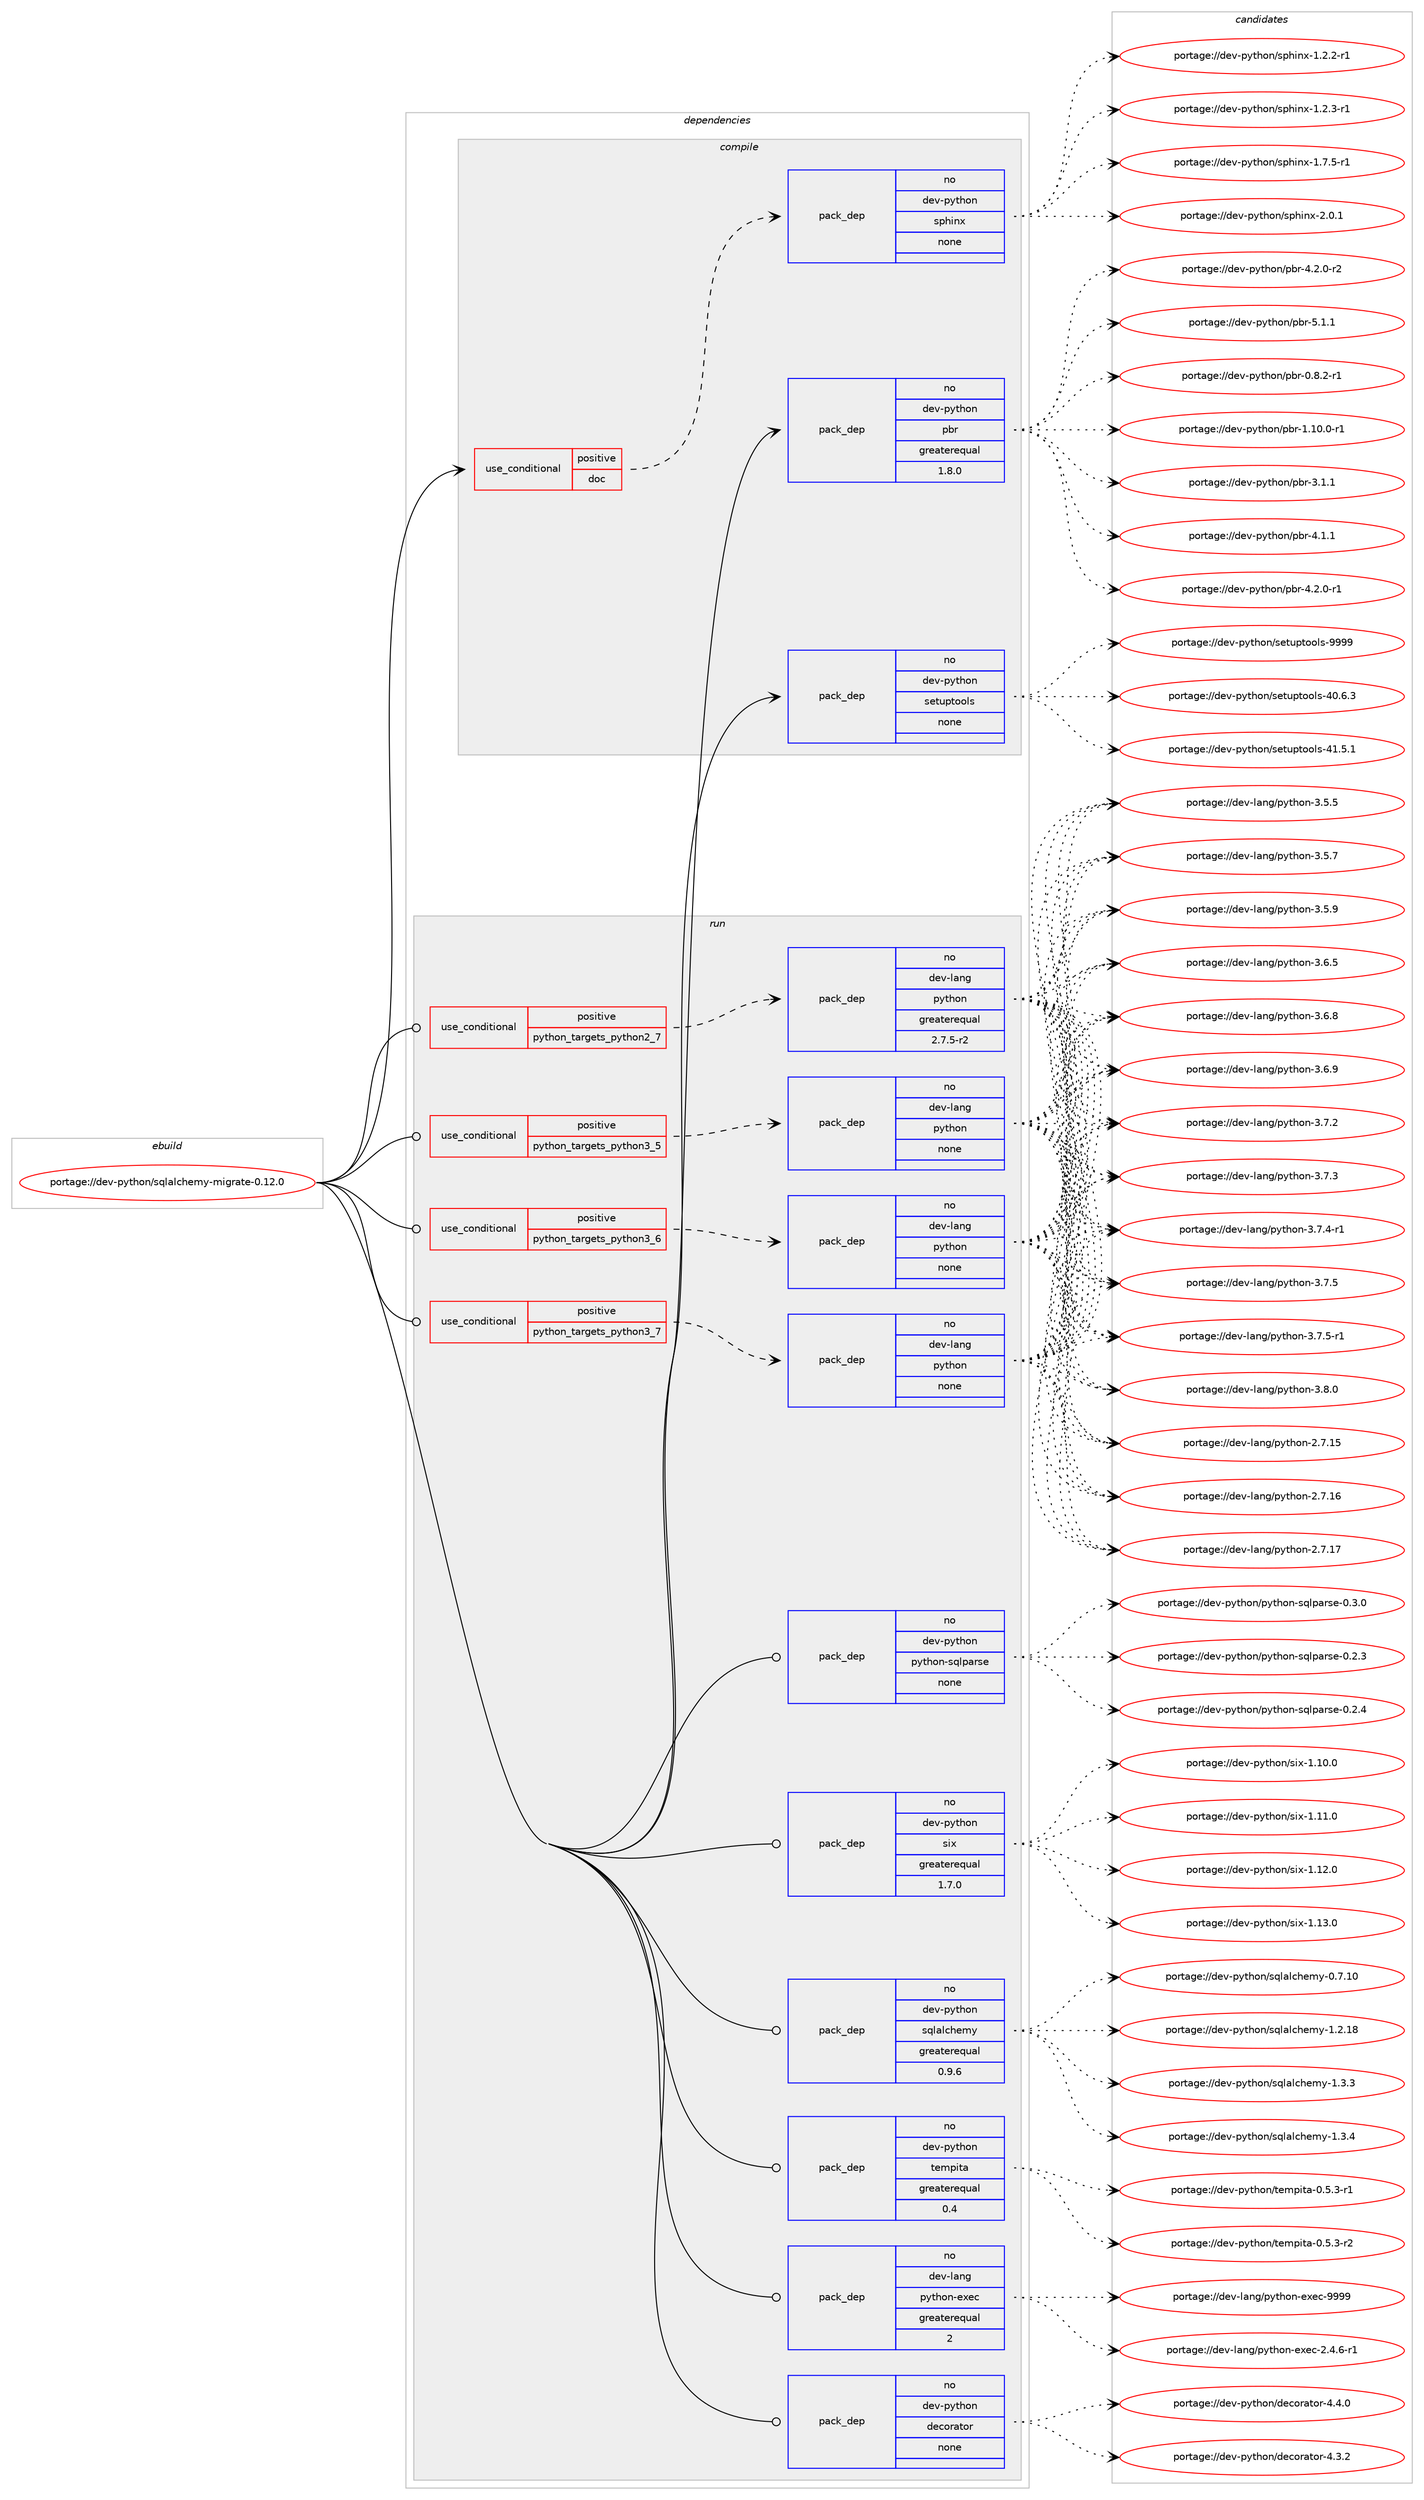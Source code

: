 digraph prolog {

# *************
# Graph options
# *************

newrank=true;
concentrate=true;
compound=true;
graph [rankdir=LR,fontname=Helvetica,fontsize=10,ranksep=1.5];#, ranksep=2.5, nodesep=0.2];
edge  [arrowhead=vee];
node  [fontname=Helvetica,fontsize=10];

# **********
# The ebuild
# **********

subgraph cluster_leftcol {
color=gray;
rank=same;
label=<<i>ebuild</i>>;
id [label="portage://dev-python/sqlalchemy-migrate-0.12.0", color=red, width=4, href="../dev-python/sqlalchemy-migrate-0.12.0.svg"];
}

# ****************
# The dependencies
# ****************

subgraph cluster_midcol {
color=gray;
label=<<i>dependencies</i>>;
subgraph cluster_compile {
fillcolor="#eeeeee";
style=filled;
label=<<i>compile</i>>;
subgraph cond39188 {
dependency173956 [label=<<TABLE BORDER="0" CELLBORDER="1" CELLSPACING="0" CELLPADDING="4"><TR><TD ROWSPAN="3" CELLPADDING="10">use_conditional</TD></TR><TR><TD>positive</TD></TR><TR><TD>doc</TD></TR></TABLE>>, shape=none, color=red];
subgraph pack131365 {
dependency173957 [label=<<TABLE BORDER="0" CELLBORDER="1" CELLSPACING="0" CELLPADDING="4" WIDTH="220"><TR><TD ROWSPAN="6" CELLPADDING="30">pack_dep</TD></TR><TR><TD WIDTH="110">no</TD></TR><TR><TD>dev-python</TD></TR><TR><TD>sphinx</TD></TR><TR><TD>none</TD></TR><TR><TD></TD></TR></TABLE>>, shape=none, color=blue];
}
dependency173956:e -> dependency173957:w [weight=20,style="dashed",arrowhead="vee"];
}
id:e -> dependency173956:w [weight=20,style="solid",arrowhead="vee"];
subgraph pack131366 {
dependency173958 [label=<<TABLE BORDER="0" CELLBORDER="1" CELLSPACING="0" CELLPADDING="4" WIDTH="220"><TR><TD ROWSPAN="6" CELLPADDING="30">pack_dep</TD></TR><TR><TD WIDTH="110">no</TD></TR><TR><TD>dev-python</TD></TR><TR><TD>pbr</TD></TR><TR><TD>greaterequal</TD></TR><TR><TD>1.8.0</TD></TR></TABLE>>, shape=none, color=blue];
}
id:e -> dependency173958:w [weight=20,style="solid",arrowhead="vee"];
subgraph pack131367 {
dependency173959 [label=<<TABLE BORDER="0" CELLBORDER="1" CELLSPACING="0" CELLPADDING="4" WIDTH="220"><TR><TD ROWSPAN="6" CELLPADDING="30">pack_dep</TD></TR><TR><TD WIDTH="110">no</TD></TR><TR><TD>dev-python</TD></TR><TR><TD>setuptools</TD></TR><TR><TD>none</TD></TR><TR><TD></TD></TR></TABLE>>, shape=none, color=blue];
}
id:e -> dependency173959:w [weight=20,style="solid",arrowhead="vee"];
}
subgraph cluster_compileandrun {
fillcolor="#eeeeee";
style=filled;
label=<<i>compile and run</i>>;
}
subgraph cluster_run {
fillcolor="#eeeeee";
style=filled;
label=<<i>run</i>>;
subgraph cond39189 {
dependency173960 [label=<<TABLE BORDER="0" CELLBORDER="1" CELLSPACING="0" CELLPADDING="4"><TR><TD ROWSPAN="3" CELLPADDING="10">use_conditional</TD></TR><TR><TD>positive</TD></TR><TR><TD>python_targets_python2_7</TD></TR></TABLE>>, shape=none, color=red];
subgraph pack131368 {
dependency173961 [label=<<TABLE BORDER="0" CELLBORDER="1" CELLSPACING="0" CELLPADDING="4" WIDTH="220"><TR><TD ROWSPAN="6" CELLPADDING="30">pack_dep</TD></TR><TR><TD WIDTH="110">no</TD></TR><TR><TD>dev-lang</TD></TR><TR><TD>python</TD></TR><TR><TD>greaterequal</TD></TR><TR><TD>2.7.5-r2</TD></TR></TABLE>>, shape=none, color=blue];
}
dependency173960:e -> dependency173961:w [weight=20,style="dashed",arrowhead="vee"];
}
id:e -> dependency173960:w [weight=20,style="solid",arrowhead="odot"];
subgraph cond39190 {
dependency173962 [label=<<TABLE BORDER="0" CELLBORDER="1" CELLSPACING="0" CELLPADDING="4"><TR><TD ROWSPAN="3" CELLPADDING="10">use_conditional</TD></TR><TR><TD>positive</TD></TR><TR><TD>python_targets_python3_5</TD></TR></TABLE>>, shape=none, color=red];
subgraph pack131369 {
dependency173963 [label=<<TABLE BORDER="0" CELLBORDER="1" CELLSPACING="0" CELLPADDING="4" WIDTH="220"><TR><TD ROWSPAN="6" CELLPADDING="30">pack_dep</TD></TR><TR><TD WIDTH="110">no</TD></TR><TR><TD>dev-lang</TD></TR><TR><TD>python</TD></TR><TR><TD>none</TD></TR><TR><TD></TD></TR></TABLE>>, shape=none, color=blue];
}
dependency173962:e -> dependency173963:w [weight=20,style="dashed",arrowhead="vee"];
}
id:e -> dependency173962:w [weight=20,style="solid",arrowhead="odot"];
subgraph cond39191 {
dependency173964 [label=<<TABLE BORDER="0" CELLBORDER="1" CELLSPACING="0" CELLPADDING="4"><TR><TD ROWSPAN="3" CELLPADDING="10">use_conditional</TD></TR><TR><TD>positive</TD></TR><TR><TD>python_targets_python3_6</TD></TR></TABLE>>, shape=none, color=red];
subgraph pack131370 {
dependency173965 [label=<<TABLE BORDER="0" CELLBORDER="1" CELLSPACING="0" CELLPADDING="4" WIDTH="220"><TR><TD ROWSPAN="6" CELLPADDING="30">pack_dep</TD></TR><TR><TD WIDTH="110">no</TD></TR><TR><TD>dev-lang</TD></TR><TR><TD>python</TD></TR><TR><TD>none</TD></TR><TR><TD></TD></TR></TABLE>>, shape=none, color=blue];
}
dependency173964:e -> dependency173965:w [weight=20,style="dashed",arrowhead="vee"];
}
id:e -> dependency173964:w [weight=20,style="solid",arrowhead="odot"];
subgraph cond39192 {
dependency173966 [label=<<TABLE BORDER="0" CELLBORDER="1" CELLSPACING="0" CELLPADDING="4"><TR><TD ROWSPAN="3" CELLPADDING="10">use_conditional</TD></TR><TR><TD>positive</TD></TR><TR><TD>python_targets_python3_7</TD></TR></TABLE>>, shape=none, color=red];
subgraph pack131371 {
dependency173967 [label=<<TABLE BORDER="0" CELLBORDER="1" CELLSPACING="0" CELLPADDING="4" WIDTH="220"><TR><TD ROWSPAN="6" CELLPADDING="30">pack_dep</TD></TR><TR><TD WIDTH="110">no</TD></TR><TR><TD>dev-lang</TD></TR><TR><TD>python</TD></TR><TR><TD>none</TD></TR><TR><TD></TD></TR></TABLE>>, shape=none, color=blue];
}
dependency173966:e -> dependency173967:w [weight=20,style="dashed",arrowhead="vee"];
}
id:e -> dependency173966:w [weight=20,style="solid",arrowhead="odot"];
subgraph pack131372 {
dependency173968 [label=<<TABLE BORDER="0" CELLBORDER="1" CELLSPACING="0" CELLPADDING="4" WIDTH="220"><TR><TD ROWSPAN="6" CELLPADDING="30">pack_dep</TD></TR><TR><TD WIDTH="110">no</TD></TR><TR><TD>dev-lang</TD></TR><TR><TD>python-exec</TD></TR><TR><TD>greaterequal</TD></TR><TR><TD>2</TD></TR></TABLE>>, shape=none, color=blue];
}
id:e -> dependency173968:w [weight=20,style="solid",arrowhead="odot"];
subgraph pack131373 {
dependency173969 [label=<<TABLE BORDER="0" CELLBORDER="1" CELLSPACING="0" CELLPADDING="4" WIDTH="220"><TR><TD ROWSPAN="6" CELLPADDING="30">pack_dep</TD></TR><TR><TD WIDTH="110">no</TD></TR><TR><TD>dev-python</TD></TR><TR><TD>decorator</TD></TR><TR><TD>none</TD></TR><TR><TD></TD></TR></TABLE>>, shape=none, color=blue];
}
id:e -> dependency173969:w [weight=20,style="solid",arrowhead="odot"];
subgraph pack131374 {
dependency173970 [label=<<TABLE BORDER="0" CELLBORDER="1" CELLSPACING="0" CELLPADDING="4" WIDTH="220"><TR><TD ROWSPAN="6" CELLPADDING="30">pack_dep</TD></TR><TR><TD WIDTH="110">no</TD></TR><TR><TD>dev-python</TD></TR><TR><TD>python-sqlparse</TD></TR><TR><TD>none</TD></TR><TR><TD></TD></TR></TABLE>>, shape=none, color=blue];
}
id:e -> dependency173970:w [weight=20,style="solid",arrowhead="odot"];
subgraph pack131375 {
dependency173971 [label=<<TABLE BORDER="0" CELLBORDER="1" CELLSPACING="0" CELLPADDING="4" WIDTH="220"><TR><TD ROWSPAN="6" CELLPADDING="30">pack_dep</TD></TR><TR><TD WIDTH="110">no</TD></TR><TR><TD>dev-python</TD></TR><TR><TD>six</TD></TR><TR><TD>greaterequal</TD></TR><TR><TD>1.7.0</TD></TR></TABLE>>, shape=none, color=blue];
}
id:e -> dependency173971:w [weight=20,style="solid",arrowhead="odot"];
subgraph pack131376 {
dependency173972 [label=<<TABLE BORDER="0" CELLBORDER="1" CELLSPACING="0" CELLPADDING="4" WIDTH="220"><TR><TD ROWSPAN="6" CELLPADDING="30">pack_dep</TD></TR><TR><TD WIDTH="110">no</TD></TR><TR><TD>dev-python</TD></TR><TR><TD>sqlalchemy</TD></TR><TR><TD>greaterequal</TD></TR><TR><TD>0.9.6</TD></TR></TABLE>>, shape=none, color=blue];
}
id:e -> dependency173972:w [weight=20,style="solid",arrowhead="odot"];
subgraph pack131377 {
dependency173973 [label=<<TABLE BORDER="0" CELLBORDER="1" CELLSPACING="0" CELLPADDING="4" WIDTH="220"><TR><TD ROWSPAN="6" CELLPADDING="30">pack_dep</TD></TR><TR><TD WIDTH="110">no</TD></TR><TR><TD>dev-python</TD></TR><TR><TD>tempita</TD></TR><TR><TD>greaterequal</TD></TR><TR><TD>0.4</TD></TR></TABLE>>, shape=none, color=blue];
}
id:e -> dependency173973:w [weight=20,style="solid",arrowhead="odot"];
}
}

# **************
# The candidates
# **************

subgraph cluster_choices {
rank=same;
color=gray;
label=<<i>candidates</i>>;

subgraph choice131365 {
color=black;
nodesep=1;
choiceportage10010111845112121116104111110471151121041051101204549465046504511449 [label="portage://dev-python/sphinx-1.2.2-r1", color=red, width=4,href="../dev-python/sphinx-1.2.2-r1.svg"];
choiceportage10010111845112121116104111110471151121041051101204549465046514511449 [label="portage://dev-python/sphinx-1.2.3-r1", color=red, width=4,href="../dev-python/sphinx-1.2.3-r1.svg"];
choiceportage10010111845112121116104111110471151121041051101204549465546534511449 [label="portage://dev-python/sphinx-1.7.5-r1", color=red, width=4,href="../dev-python/sphinx-1.7.5-r1.svg"];
choiceportage1001011184511212111610411111047115112104105110120455046484649 [label="portage://dev-python/sphinx-2.0.1", color=red, width=4,href="../dev-python/sphinx-2.0.1.svg"];
dependency173957:e -> choiceportage10010111845112121116104111110471151121041051101204549465046504511449:w [style=dotted,weight="100"];
dependency173957:e -> choiceportage10010111845112121116104111110471151121041051101204549465046514511449:w [style=dotted,weight="100"];
dependency173957:e -> choiceportage10010111845112121116104111110471151121041051101204549465546534511449:w [style=dotted,weight="100"];
dependency173957:e -> choiceportage1001011184511212111610411111047115112104105110120455046484649:w [style=dotted,weight="100"];
}
subgraph choice131366 {
color=black;
nodesep=1;
choiceportage1001011184511212111610411111047112981144548465646504511449 [label="portage://dev-python/pbr-0.8.2-r1", color=red, width=4,href="../dev-python/pbr-0.8.2-r1.svg"];
choiceportage100101118451121211161041111104711298114454946494846484511449 [label="portage://dev-python/pbr-1.10.0-r1", color=red, width=4,href="../dev-python/pbr-1.10.0-r1.svg"];
choiceportage100101118451121211161041111104711298114455146494649 [label="portage://dev-python/pbr-3.1.1", color=red, width=4,href="../dev-python/pbr-3.1.1.svg"];
choiceportage100101118451121211161041111104711298114455246494649 [label="portage://dev-python/pbr-4.1.1", color=red, width=4,href="../dev-python/pbr-4.1.1.svg"];
choiceportage1001011184511212111610411111047112981144552465046484511449 [label="portage://dev-python/pbr-4.2.0-r1", color=red, width=4,href="../dev-python/pbr-4.2.0-r1.svg"];
choiceportage1001011184511212111610411111047112981144552465046484511450 [label="portage://dev-python/pbr-4.2.0-r2", color=red, width=4,href="../dev-python/pbr-4.2.0-r2.svg"];
choiceportage100101118451121211161041111104711298114455346494649 [label="portage://dev-python/pbr-5.1.1", color=red, width=4,href="../dev-python/pbr-5.1.1.svg"];
dependency173958:e -> choiceportage1001011184511212111610411111047112981144548465646504511449:w [style=dotted,weight="100"];
dependency173958:e -> choiceportage100101118451121211161041111104711298114454946494846484511449:w [style=dotted,weight="100"];
dependency173958:e -> choiceportage100101118451121211161041111104711298114455146494649:w [style=dotted,weight="100"];
dependency173958:e -> choiceportage100101118451121211161041111104711298114455246494649:w [style=dotted,weight="100"];
dependency173958:e -> choiceportage1001011184511212111610411111047112981144552465046484511449:w [style=dotted,weight="100"];
dependency173958:e -> choiceportage1001011184511212111610411111047112981144552465046484511450:w [style=dotted,weight="100"];
dependency173958:e -> choiceportage100101118451121211161041111104711298114455346494649:w [style=dotted,weight="100"];
}
subgraph choice131367 {
color=black;
nodesep=1;
choiceportage100101118451121211161041111104711510111611711211611111110811545524846544651 [label="portage://dev-python/setuptools-40.6.3", color=red, width=4,href="../dev-python/setuptools-40.6.3.svg"];
choiceportage100101118451121211161041111104711510111611711211611111110811545524946534649 [label="portage://dev-python/setuptools-41.5.1", color=red, width=4,href="../dev-python/setuptools-41.5.1.svg"];
choiceportage10010111845112121116104111110471151011161171121161111111081154557575757 [label="portage://dev-python/setuptools-9999", color=red, width=4,href="../dev-python/setuptools-9999.svg"];
dependency173959:e -> choiceportage100101118451121211161041111104711510111611711211611111110811545524846544651:w [style=dotted,weight="100"];
dependency173959:e -> choiceportage100101118451121211161041111104711510111611711211611111110811545524946534649:w [style=dotted,weight="100"];
dependency173959:e -> choiceportage10010111845112121116104111110471151011161171121161111111081154557575757:w [style=dotted,weight="100"];
}
subgraph choice131368 {
color=black;
nodesep=1;
choiceportage10010111845108971101034711212111610411111045504655464953 [label="portage://dev-lang/python-2.7.15", color=red, width=4,href="../dev-lang/python-2.7.15.svg"];
choiceportage10010111845108971101034711212111610411111045504655464954 [label="portage://dev-lang/python-2.7.16", color=red, width=4,href="../dev-lang/python-2.7.16.svg"];
choiceportage10010111845108971101034711212111610411111045504655464955 [label="portage://dev-lang/python-2.7.17", color=red, width=4,href="../dev-lang/python-2.7.17.svg"];
choiceportage100101118451089711010347112121116104111110455146534653 [label="portage://dev-lang/python-3.5.5", color=red, width=4,href="../dev-lang/python-3.5.5.svg"];
choiceportage100101118451089711010347112121116104111110455146534655 [label="portage://dev-lang/python-3.5.7", color=red, width=4,href="../dev-lang/python-3.5.7.svg"];
choiceportage100101118451089711010347112121116104111110455146534657 [label="portage://dev-lang/python-3.5.9", color=red, width=4,href="../dev-lang/python-3.5.9.svg"];
choiceportage100101118451089711010347112121116104111110455146544653 [label="portage://dev-lang/python-3.6.5", color=red, width=4,href="../dev-lang/python-3.6.5.svg"];
choiceportage100101118451089711010347112121116104111110455146544656 [label="portage://dev-lang/python-3.6.8", color=red, width=4,href="../dev-lang/python-3.6.8.svg"];
choiceportage100101118451089711010347112121116104111110455146544657 [label="portage://dev-lang/python-3.6.9", color=red, width=4,href="../dev-lang/python-3.6.9.svg"];
choiceportage100101118451089711010347112121116104111110455146554650 [label="portage://dev-lang/python-3.7.2", color=red, width=4,href="../dev-lang/python-3.7.2.svg"];
choiceportage100101118451089711010347112121116104111110455146554651 [label="portage://dev-lang/python-3.7.3", color=red, width=4,href="../dev-lang/python-3.7.3.svg"];
choiceportage1001011184510897110103471121211161041111104551465546524511449 [label="portage://dev-lang/python-3.7.4-r1", color=red, width=4,href="../dev-lang/python-3.7.4-r1.svg"];
choiceportage100101118451089711010347112121116104111110455146554653 [label="portage://dev-lang/python-3.7.5", color=red, width=4,href="../dev-lang/python-3.7.5.svg"];
choiceportage1001011184510897110103471121211161041111104551465546534511449 [label="portage://dev-lang/python-3.7.5-r1", color=red, width=4,href="../dev-lang/python-3.7.5-r1.svg"];
choiceportage100101118451089711010347112121116104111110455146564648 [label="portage://dev-lang/python-3.8.0", color=red, width=4,href="../dev-lang/python-3.8.0.svg"];
dependency173961:e -> choiceportage10010111845108971101034711212111610411111045504655464953:w [style=dotted,weight="100"];
dependency173961:e -> choiceportage10010111845108971101034711212111610411111045504655464954:w [style=dotted,weight="100"];
dependency173961:e -> choiceportage10010111845108971101034711212111610411111045504655464955:w [style=dotted,weight="100"];
dependency173961:e -> choiceportage100101118451089711010347112121116104111110455146534653:w [style=dotted,weight="100"];
dependency173961:e -> choiceportage100101118451089711010347112121116104111110455146534655:w [style=dotted,weight="100"];
dependency173961:e -> choiceportage100101118451089711010347112121116104111110455146534657:w [style=dotted,weight="100"];
dependency173961:e -> choiceportage100101118451089711010347112121116104111110455146544653:w [style=dotted,weight="100"];
dependency173961:e -> choiceportage100101118451089711010347112121116104111110455146544656:w [style=dotted,weight="100"];
dependency173961:e -> choiceportage100101118451089711010347112121116104111110455146544657:w [style=dotted,weight="100"];
dependency173961:e -> choiceportage100101118451089711010347112121116104111110455146554650:w [style=dotted,weight="100"];
dependency173961:e -> choiceportage100101118451089711010347112121116104111110455146554651:w [style=dotted,weight="100"];
dependency173961:e -> choiceportage1001011184510897110103471121211161041111104551465546524511449:w [style=dotted,weight="100"];
dependency173961:e -> choiceportage100101118451089711010347112121116104111110455146554653:w [style=dotted,weight="100"];
dependency173961:e -> choiceportage1001011184510897110103471121211161041111104551465546534511449:w [style=dotted,weight="100"];
dependency173961:e -> choiceportage100101118451089711010347112121116104111110455146564648:w [style=dotted,weight="100"];
}
subgraph choice131369 {
color=black;
nodesep=1;
choiceportage10010111845108971101034711212111610411111045504655464953 [label="portage://dev-lang/python-2.7.15", color=red, width=4,href="../dev-lang/python-2.7.15.svg"];
choiceportage10010111845108971101034711212111610411111045504655464954 [label="portage://dev-lang/python-2.7.16", color=red, width=4,href="../dev-lang/python-2.7.16.svg"];
choiceportage10010111845108971101034711212111610411111045504655464955 [label="portage://dev-lang/python-2.7.17", color=red, width=4,href="../dev-lang/python-2.7.17.svg"];
choiceportage100101118451089711010347112121116104111110455146534653 [label="portage://dev-lang/python-3.5.5", color=red, width=4,href="../dev-lang/python-3.5.5.svg"];
choiceportage100101118451089711010347112121116104111110455146534655 [label="portage://dev-lang/python-3.5.7", color=red, width=4,href="../dev-lang/python-3.5.7.svg"];
choiceportage100101118451089711010347112121116104111110455146534657 [label="portage://dev-lang/python-3.5.9", color=red, width=4,href="../dev-lang/python-3.5.9.svg"];
choiceportage100101118451089711010347112121116104111110455146544653 [label="portage://dev-lang/python-3.6.5", color=red, width=4,href="../dev-lang/python-3.6.5.svg"];
choiceportage100101118451089711010347112121116104111110455146544656 [label="portage://dev-lang/python-3.6.8", color=red, width=4,href="../dev-lang/python-3.6.8.svg"];
choiceportage100101118451089711010347112121116104111110455146544657 [label="portage://dev-lang/python-3.6.9", color=red, width=4,href="../dev-lang/python-3.6.9.svg"];
choiceportage100101118451089711010347112121116104111110455146554650 [label="portage://dev-lang/python-3.7.2", color=red, width=4,href="../dev-lang/python-3.7.2.svg"];
choiceportage100101118451089711010347112121116104111110455146554651 [label="portage://dev-lang/python-3.7.3", color=red, width=4,href="../dev-lang/python-3.7.3.svg"];
choiceportage1001011184510897110103471121211161041111104551465546524511449 [label="portage://dev-lang/python-3.7.4-r1", color=red, width=4,href="../dev-lang/python-3.7.4-r1.svg"];
choiceportage100101118451089711010347112121116104111110455146554653 [label="portage://dev-lang/python-3.7.5", color=red, width=4,href="../dev-lang/python-3.7.5.svg"];
choiceportage1001011184510897110103471121211161041111104551465546534511449 [label="portage://dev-lang/python-3.7.5-r1", color=red, width=4,href="../dev-lang/python-3.7.5-r1.svg"];
choiceportage100101118451089711010347112121116104111110455146564648 [label="portage://dev-lang/python-3.8.0", color=red, width=4,href="../dev-lang/python-3.8.0.svg"];
dependency173963:e -> choiceportage10010111845108971101034711212111610411111045504655464953:w [style=dotted,weight="100"];
dependency173963:e -> choiceportage10010111845108971101034711212111610411111045504655464954:w [style=dotted,weight="100"];
dependency173963:e -> choiceportage10010111845108971101034711212111610411111045504655464955:w [style=dotted,weight="100"];
dependency173963:e -> choiceportage100101118451089711010347112121116104111110455146534653:w [style=dotted,weight="100"];
dependency173963:e -> choiceportage100101118451089711010347112121116104111110455146534655:w [style=dotted,weight="100"];
dependency173963:e -> choiceportage100101118451089711010347112121116104111110455146534657:w [style=dotted,weight="100"];
dependency173963:e -> choiceportage100101118451089711010347112121116104111110455146544653:w [style=dotted,weight="100"];
dependency173963:e -> choiceportage100101118451089711010347112121116104111110455146544656:w [style=dotted,weight="100"];
dependency173963:e -> choiceportage100101118451089711010347112121116104111110455146544657:w [style=dotted,weight="100"];
dependency173963:e -> choiceportage100101118451089711010347112121116104111110455146554650:w [style=dotted,weight="100"];
dependency173963:e -> choiceportage100101118451089711010347112121116104111110455146554651:w [style=dotted,weight="100"];
dependency173963:e -> choiceportage1001011184510897110103471121211161041111104551465546524511449:w [style=dotted,weight="100"];
dependency173963:e -> choiceportage100101118451089711010347112121116104111110455146554653:w [style=dotted,weight="100"];
dependency173963:e -> choiceportage1001011184510897110103471121211161041111104551465546534511449:w [style=dotted,weight="100"];
dependency173963:e -> choiceportage100101118451089711010347112121116104111110455146564648:w [style=dotted,weight="100"];
}
subgraph choice131370 {
color=black;
nodesep=1;
choiceportage10010111845108971101034711212111610411111045504655464953 [label="portage://dev-lang/python-2.7.15", color=red, width=4,href="../dev-lang/python-2.7.15.svg"];
choiceportage10010111845108971101034711212111610411111045504655464954 [label="portage://dev-lang/python-2.7.16", color=red, width=4,href="../dev-lang/python-2.7.16.svg"];
choiceportage10010111845108971101034711212111610411111045504655464955 [label="portage://dev-lang/python-2.7.17", color=red, width=4,href="../dev-lang/python-2.7.17.svg"];
choiceportage100101118451089711010347112121116104111110455146534653 [label="portage://dev-lang/python-3.5.5", color=red, width=4,href="../dev-lang/python-3.5.5.svg"];
choiceportage100101118451089711010347112121116104111110455146534655 [label="portage://dev-lang/python-3.5.7", color=red, width=4,href="../dev-lang/python-3.5.7.svg"];
choiceportage100101118451089711010347112121116104111110455146534657 [label="portage://dev-lang/python-3.5.9", color=red, width=4,href="../dev-lang/python-3.5.9.svg"];
choiceportage100101118451089711010347112121116104111110455146544653 [label="portage://dev-lang/python-3.6.5", color=red, width=4,href="../dev-lang/python-3.6.5.svg"];
choiceportage100101118451089711010347112121116104111110455146544656 [label="portage://dev-lang/python-3.6.8", color=red, width=4,href="../dev-lang/python-3.6.8.svg"];
choiceportage100101118451089711010347112121116104111110455146544657 [label="portage://dev-lang/python-3.6.9", color=red, width=4,href="../dev-lang/python-3.6.9.svg"];
choiceportage100101118451089711010347112121116104111110455146554650 [label="portage://dev-lang/python-3.7.2", color=red, width=4,href="../dev-lang/python-3.7.2.svg"];
choiceportage100101118451089711010347112121116104111110455146554651 [label="portage://dev-lang/python-3.7.3", color=red, width=4,href="../dev-lang/python-3.7.3.svg"];
choiceportage1001011184510897110103471121211161041111104551465546524511449 [label="portage://dev-lang/python-3.7.4-r1", color=red, width=4,href="../dev-lang/python-3.7.4-r1.svg"];
choiceportage100101118451089711010347112121116104111110455146554653 [label="portage://dev-lang/python-3.7.5", color=red, width=4,href="../dev-lang/python-3.7.5.svg"];
choiceportage1001011184510897110103471121211161041111104551465546534511449 [label="portage://dev-lang/python-3.7.5-r1", color=red, width=4,href="../dev-lang/python-3.7.5-r1.svg"];
choiceportage100101118451089711010347112121116104111110455146564648 [label="portage://dev-lang/python-3.8.0", color=red, width=4,href="../dev-lang/python-3.8.0.svg"];
dependency173965:e -> choiceportage10010111845108971101034711212111610411111045504655464953:w [style=dotted,weight="100"];
dependency173965:e -> choiceportage10010111845108971101034711212111610411111045504655464954:w [style=dotted,weight="100"];
dependency173965:e -> choiceportage10010111845108971101034711212111610411111045504655464955:w [style=dotted,weight="100"];
dependency173965:e -> choiceportage100101118451089711010347112121116104111110455146534653:w [style=dotted,weight="100"];
dependency173965:e -> choiceportage100101118451089711010347112121116104111110455146534655:w [style=dotted,weight="100"];
dependency173965:e -> choiceportage100101118451089711010347112121116104111110455146534657:w [style=dotted,weight="100"];
dependency173965:e -> choiceportage100101118451089711010347112121116104111110455146544653:w [style=dotted,weight="100"];
dependency173965:e -> choiceportage100101118451089711010347112121116104111110455146544656:w [style=dotted,weight="100"];
dependency173965:e -> choiceportage100101118451089711010347112121116104111110455146544657:w [style=dotted,weight="100"];
dependency173965:e -> choiceportage100101118451089711010347112121116104111110455146554650:w [style=dotted,weight="100"];
dependency173965:e -> choiceportage100101118451089711010347112121116104111110455146554651:w [style=dotted,weight="100"];
dependency173965:e -> choiceportage1001011184510897110103471121211161041111104551465546524511449:w [style=dotted,weight="100"];
dependency173965:e -> choiceportage100101118451089711010347112121116104111110455146554653:w [style=dotted,weight="100"];
dependency173965:e -> choiceportage1001011184510897110103471121211161041111104551465546534511449:w [style=dotted,weight="100"];
dependency173965:e -> choiceportage100101118451089711010347112121116104111110455146564648:w [style=dotted,weight="100"];
}
subgraph choice131371 {
color=black;
nodesep=1;
choiceportage10010111845108971101034711212111610411111045504655464953 [label="portage://dev-lang/python-2.7.15", color=red, width=4,href="../dev-lang/python-2.7.15.svg"];
choiceportage10010111845108971101034711212111610411111045504655464954 [label="portage://dev-lang/python-2.7.16", color=red, width=4,href="../dev-lang/python-2.7.16.svg"];
choiceportage10010111845108971101034711212111610411111045504655464955 [label="portage://dev-lang/python-2.7.17", color=red, width=4,href="../dev-lang/python-2.7.17.svg"];
choiceportage100101118451089711010347112121116104111110455146534653 [label="portage://dev-lang/python-3.5.5", color=red, width=4,href="../dev-lang/python-3.5.5.svg"];
choiceportage100101118451089711010347112121116104111110455146534655 [label="portage://dev-lang/python-3.5.7", color=red, width=4,href="../dev-lang/python-3.5.7.svg"];
choiceportage100101118451089711010347112121116104111110455146534657 [label="portage://dev-lang/python-3.5.9", color=red, width=4,href="../dev-lang/python-3.5.9.svg"];
choiceportage100101118451089711010347112121116104111110455146544653 [label="portage://dev-lang/python-3.6.5", color=red, width=4,href="../dev-lang/python-3.6.5.svg"];
choiceportage100101118451089711010347112121116104111110455146544656 [label="portage://dev-lang/python-3.6.8", color=red, width=4,href="../dev-lang/python-3.6.8.svg"];
choiceportage100101118451089711010347112121116104111110455146544657 [label="portage://dev-lang/python-3.6.9", color=red, width=4,href="../dev-lang/python-3.6.9.svg"];
choiceportage100101118451089711010347112121116104111110455146554650 [label="portage://dev-lang/python-3.7.2", color=red, width=4,href="../dev-lang/python-3.7.2.svg"];
choiceportage100101118451089711010347112121116104111110455146554651 [label="portage://dev-lang/python-3.7.3", color=red, width=4,href="../dev-lang/python-3.7.3.svg"];
choiceportage1001011184510897110103471121211161041111104551465546524511449 [label="portage://dev-lang/python-3.7.4-r1", color=red, width=4,href="../dev-lang/python-3.7.4-r1.svg"];
choiceportage100101118451089711010347112121116104111110455146554653 [label="portage://dev-lang/python-3.7.5", color=red, width=4,href="../dev-lang/python-3.7.5.svg"];
choiceportage1001011184510897110103471121211161041111104551465546534511449 [label="portage://dev-lang/python-3.7.5-r1", color=red, width=4,href="../dev-lang/python-3.7.5-r1.svg"];
choiceportage100101118451089711010347112121116104111110455146564648 [label="portage://dev-lang/python-3.8.0", color=red, width=4,href="../dev-lang/python-3.8.0.svg"];
dependency173967:e -> choiceportage10010111845108971101034711212111610411111045504655464953:w [style=dotted,weight="100"];
dependency173967:e -> choiceportage10010111845108971101034711212111610411111045504655464954:w [style=dotted,weight="100"];
dependency173967:e -> choiceportage10010111845108971101034711212111610411111045504655464955:w [style=dotted,weight="100"];
dependency173967:e -> choiceportage100101118451089711010347112121116104111110455146534653:w [style=dotted,weight="100"];
dependency173967:e -> choiceportage100101118451089711010347112121116104111110455146534655:w [style=dotted,weight="100"];
dependency173967:e -> choiceportage100101118451089711010347112121116104111110455146534657:w [style=dotted,weight="100"];
dependency173967:e -> choiceportage100101118451089711010347112121116104111110455146544653:w [style=dotted,weight="100"];
dependency173967:e -> choiceportage100101118451089711010347112121116104111110455146544656:w [style=dotted,weight="100"];
dependency173967:e -> choiceportage100101118451089711010347112121116104111110455146544657:w [style=dotted,weight="100"];
dependency173967:e -> choiceportage100101118451089711010347112121116104111110455146554650:w [style=dotted,weight="100"];
dependency173967:e -> choiceportage100101118451089711010347112121116104111110455146554651:w [style=dotted,weight="100"];
dependency173967:e -> choiceportage1001011184510897110103471121211161041111104551465546524511449:w [style=dotted,weight="100"];
dependency173967:e -> choiceportage100101118451089711010347112121116104111110455146554653:w [style=dotted,weight="100"];
dependency173967:e -> choiceportage1001011184510897110103471121211161041111104551465546534511449:w [style=dotted,weight="100"];
dependency173967:e -> choiceportage100101118451089711010347112121116104111110455146564648:w [style=dotted,weight="100"];
}
subgraph choice131372 {
color=black;
nodesep=1;
choiceportage10010111845108971101034711212111610411111045101120101994550465246544511449 [label="portage://dev-lang/python-exec-2.4.6-r1", color=red, width=4,href="../dev-lang/python-exec-2.4.6-r1.svg"];
choiceportage10010111845108971101034711212111610411111045101120101994557575757 [label="portage://dev-lang/python-exec-9999", color=red, width=4,href="../dev-lang/python-exec-9999.svg"];
dependency173968:e -> choiceportage10010111845108971101034711212111610411111045101120101994550465246544511449:w [style=dotted,weight="100"];
dependency173968:e -> choiceportage10010111845108971101034711212111610411111045101120101994557575757:w [style=dotted,weight="100"];
}
subgraph choice131373 {
color=black;
nodesep=1;
choiceportage10010111845112121116104111110471001019911111497116111114455246514650 [label="portage://dev-python/decorator-4.3.2", color=red, width=4,href="../dev-python/decorator-4.3.2.svg"];
choiceportage10010111845112121116104111110471001019911111497116111114455246524648 [label="portage://dev-python/decorator-4.4.0", color=red, width=4,href="../dev-python/decorator-4.4.0.svg"];
dependency173969:e -> choiceportage10010111845112121116104111110471001019911111497116111114455246514650:w [style=dotted,weight="100"];
dependency173969:e -> choiceportage10010111845112121116104111110471001019911111497116111114455246524648:w [style=dotted,weight="100"];
}
subgraph choice131374 {
color=black;
nodesep=1;
choiceportage10010111845112121116104111110471121211161041111104511511310811297114115101454846504651 [label="portage://dev-python/python-sqlparse-0.2.3", color=red, width=4,href="../dev-python/python-sqlparse-0.2.3.svg"];
choiceportage10010111845112121116104111110471121211161041111104511511310811297114115101454846504652 [label="portage://dev-python/python-sqlparse-0.2.4", color=red, width=4,href="../dev-python/python-sqlparse-0.2.4.svg"];
choiceportage10010111845112121116104111110471121211161041111104511511310811297114115101454846514648 [label="portage://dev-python/python-sqlparse-0.3.0", color=red, width=4,href="../dev-python/python-sqlparse-0.3.0.svg"];
dependency173970:e -> choiceportage10010111845112121116104111110471121211161041111104511511310811297114115101454846504651:w [style=dotted,weight="100"];
dependency173970:e -> choiceportage10010111845112121116104111110471121211161041111104511511310811297114115101454846504652:w [style=dotted,weight="100"];
dependency173970:e -> choiceportage10010111845112121116104111110471121211161041111104511511310811297114115101454846514648:w [style=dotted,weight="100"];
}
subgraph choice131375 {
color=black;
nodesep=1;
choiceportage100101118451121211161041111104711510512045494649484648 [label="portage://dev-python/six-1.10.0", color=red, width=4,href="../dev-python/six-1.10.0.svg"];
choiceportage100101118451121211161041111104711510512045494649494648 [label="portage://dev-python/six-1.11.0", color=red, width=4,href="../dev-python/six-1.11.0.svg"];
choiceportage100101118451121211161041111104711510512045494649504648 [label="portage://dev-python/six-1.12.0", color=red, width=4,href="../dev-python/six-1.12.0.svg"];
choiceportage100101118451121211161041111104711510512045494649514648 [label="portage://dev-python/six-1.13.0", color=red, width=4,href="../dev-python/six-1.13.0.svg"];
dependency173971:e -> choiceportage100101118451121211161041111104711510512045494649484648:w [style=dotted,weight="100"];
dependency173971:e -> choiceportage100101118451121211161041111104711510512045494649494648:w [style=dotted,weight="100"];
dependency173971:e -> choiceportage100101118451121211161041111104711510512045494649504648:w [style=dotted,weight="100"];
dependency173971:e -> choiceportage100101118451121211161041111104711510512045494649514648:w [style=dotted,weight="100"];
}
subgraph choice131376 {
color=black;
nodesep=1;
choiceportage1001011184511212111610411111047115113108971089910410110912145484655464948 [label="portage://dev-python/sqlalchemy-0.7.10", color=red, width=4,href="../dev-python/sqlalchemy-0.7.10.svg"];
choiceportage1001011184511212111610411111047115113108971089910410110912145494650464956 [label="portage://dev-python/sqlalchemy-1.2.18", color=red, width=4,href="../dev-python/sqlalchemy-1.2.18.svg"];
choiceportage10010111845112121116104111110471151131089710899104101109121454946514651 [label="portage://dev-python/sqlalchemy-1.3.3", color=red, width=4,href="../dev-python/sqlalchemy-1.3.3.svg"];
choiceportage10010111845112121116104111110471151131089710899104101109121454946514652 [label="portage://dev-python/sqlalchemy-1.3.4", color=red, width=4,href="../dev-python/sqlalchemy-1.3.4.svg"];
dependency173972:e -> choiceportage1001011184511212111610411111047115113108971089910410110912145484655464948:w [style=dotted,weight="100"];
dependency173972:e -> choiceportage1001011184511212111610411111047115113108971089910410110912145494650464956:w [style=dotted,weight="100"];
dependency173972:e -> choiceportage10010111845112121116104111110471151131089710899104101109121454946514651:w [style=dotted,weight="100"];
dependency173972:e -> choiceportage10010111845112121116104111110471151131089710899104101109121454946514652:w [style=dotted,weight="100"];
}
subgraph choice131377 {
color=black;
nodesep=1;
choiceportage1001011184511212111610411111047116101109112105116974548465346514511449 [label="portage://dev-python/tempita-0.5.3-r1", color=red, width=4,href="../dev-python/tempita-0.5.3-r1.svg"];
choiceportage1001011184511212111610411111047116101109112105116974548465346514511450 [label="portage://dev-python/tempita-0.5.3-r2", color=red, width=4,href="../dev-python/tempita-0.5.3-r2.svg"];
dependency173973:e -> choiceportage1001011184511212111610411111047116101109112105116974548465346514511449:w [style=dotted,weight="100"];
dependency173973:e -> choiceportage1001011184511212111610411111047116101109112105116974548465346514511450:w [style=dotted,weight="100"];
}
}

}
